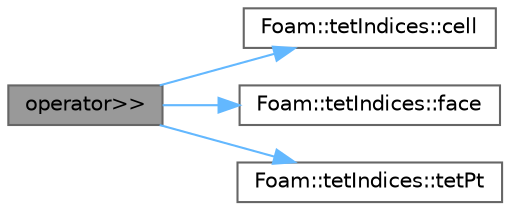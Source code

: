 digraph "operator&gt;&gt;"
{
 // LATEX_PDF_SIZE
  bgcolor="transparent";
  edge [fontname=Helvetica,fontsize=10,labelfontname=Helvetica,labelfontsize=10];
  node [fontname=Helvetica,fontsize=10,shape=box,height=0.2,width=0.4];
  rankdir="LR";
  Node1 [id="Node000001",label="operator\>\>",height=0.2,width=0.4,color="gray40", fillcolor="grey60", style="filled", fontcolor="black",tooltip=" "];
  Node1 -> Node2 [id="edge1_Node000001_Node000002",color="steelblue1",style="solid",tooltip=" "];
  Node2 [id="Node000002",label="Foam::tetIndices::cell",height=0.2,width=0.4,color="grey40", fillcolor="white", style="filled",URL="$classFoam_1_1tetIndices.html#ab039455d3db8705e006c2ff7ffa0d37a",tooltip=" "];
  Node1 -> Node3 [id="edge2_Node000001_Node000003",color="steelblue1",style="solid",tooltip=" "];
  Node3 [id="Node000003",label="Foam::tetIndices::face",height=0.2,width=0.4,color="grey40", fillcolor="white", style="filled",URL="$classFoam_1_1tetIndices.html#a0999db2c60403bdfbab7441742e6e365",tooltip=" "];
  Node1 -> Node4 [id="edge3_Node000001_Node000004",color="steelblue1",style="solid",tooltip=" "];
  Node4 [id="Node000004",label="Foam::tetIndices::tetPt",height=0.2,width=0.4,color="grey40", fillcolor="white", style="filled",URL="$classFoam_1_1tetIndices.html#aaa4f1e6a7aac0ca5d0e22ba0778305ed",tooltip=" "];
}
